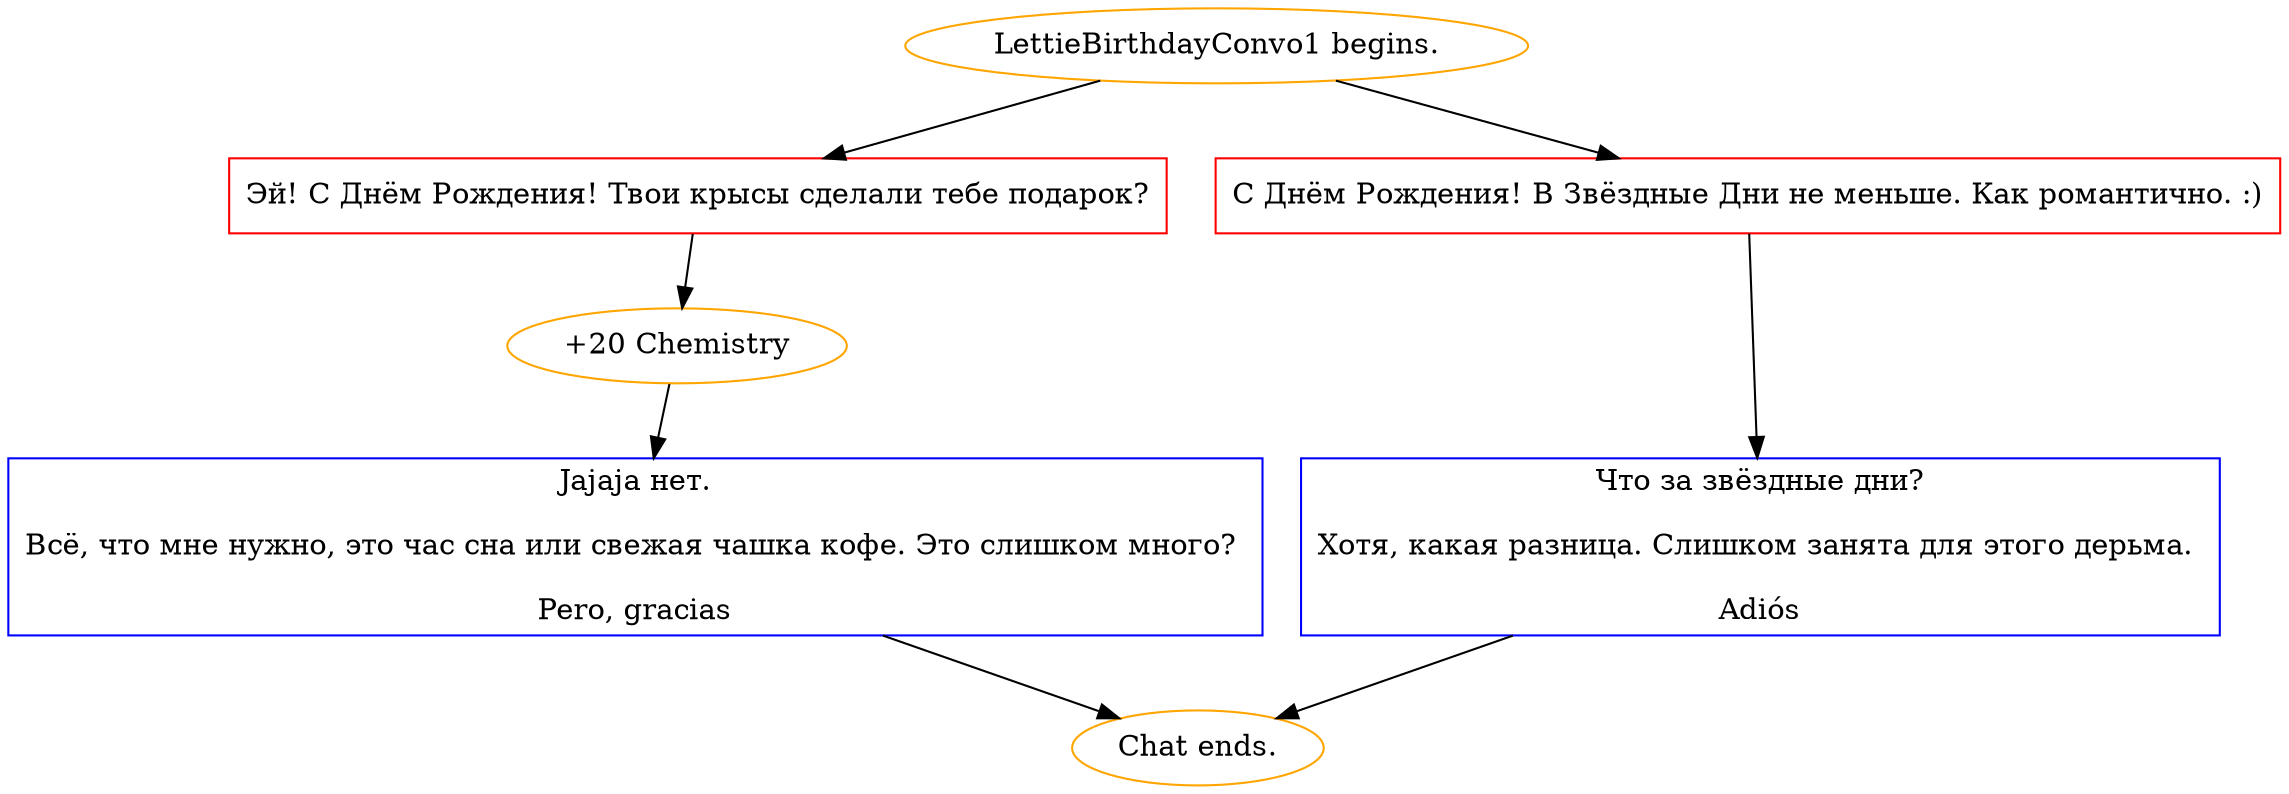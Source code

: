 digraph {
	"LettieBirthdayConvo1 begins." [color=orange];
		"LettieBirthdayConvo1 begins." -> j692466419;
		"LettieBirthdayConvo1 begins." -> j3988842931;
	j692466419 [label="Эй! С Днём Рождения! Твои крысы сделали тебе подарок?",shape=box,color=red];
		j692466419 -> j591113098;
	j3988842931 [label="С Днём Рождения! В Звёздные Дни не меньше. Как романтично. :)",shape=box,color=red];
		j3988842931 -> j1602569423;
	j591113098 [label="+20 Chemistry",color=orange];
		j591113098 -> j3978802034;
	j1602569423 [label="Что за звёздные дни?
Хотя, какая разница. Слишком занята для этого дерьма. 
Adiós",shape=box,color=blue];
		j1602569423 -> "Chat ends.";
	j3978802034 [label="Jajaja нет.
Всё, что мне нужно, это час сна или свежая чашка кофе. Это слишком много? 
Pero, gracias",shape=box,color=blue];
		j3978802034 -> "Chat ends.";
	"Chat ends." [color=orange];
}